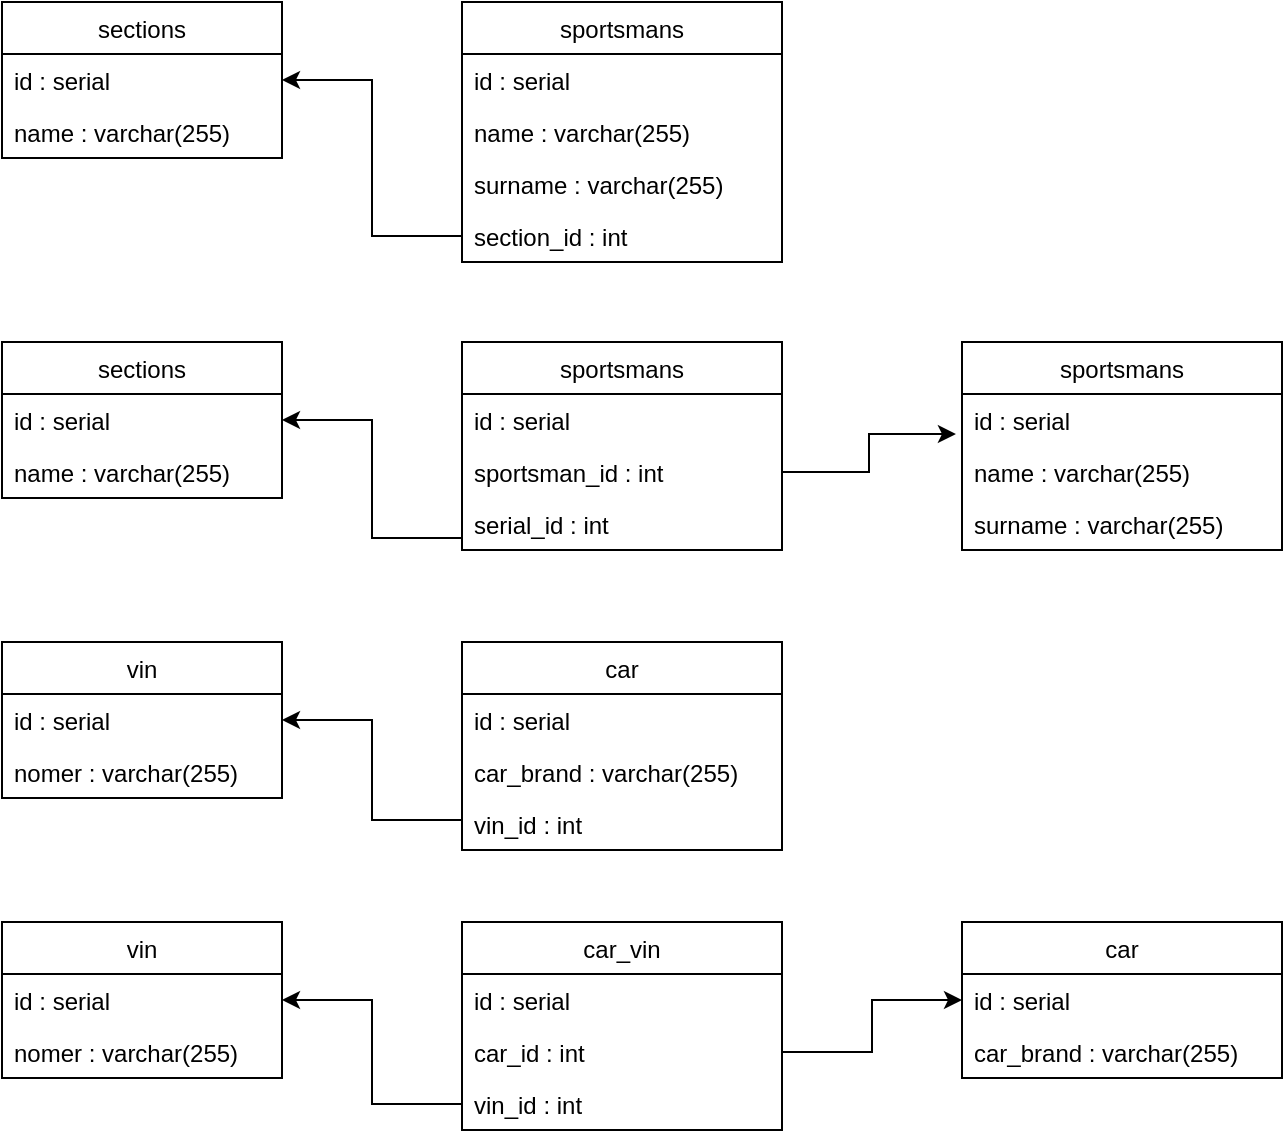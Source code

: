 <mxfile version="16.0.0" type="github">
  <diagram name="Page-1" id="e7e014a7-5840-1c2e-5031-d8a46d1fe8dd">
    <mxGraphModel dx="782" dy="706" grid="1" gridSize="10" guides="1" tooltips="1" connect="1" arrows="1" fold="1" page="1" pageScale="1" pageWidth="1169" pageHeight="826" background="none" math="0" shadow="0">
      <root>
        <mxCell id="0" />
        <mxCell id="1" parent="0" />
        <mxCell id="ljzxktGYWp5FWjYC9pLL-61" value="sportsmans" style="swimlane;fontStyle=0;childLayout=stackLayout;horizontal=1;startSize=26;fillColor=none;horizontalStack=0;resizeParent=1;resizeParentMax=0;resizeLast=0;collapsible=1;marginBottom=0;direction=east;" vertex="1" parent="1">
          <mxGeometry x="310" y="20" width="160" height="130" as="geometry" />
        </mxCell>
        <mxCell id="ljzxktGYWp5FWjYC9pLL-62" value="id : serial&#xa;" style="text;strokeColor=none;fillColor=none;align=left;verticalAlign=top;spacingLeft=4;spacingRight=4;overflow=hidden;rotatable=0;points=[[0,0.5],[1,0.5]];portConstraint=eastwest;" vertex="1" parent="ljzxktGYWp5FWjYC9pLL-61">
          <mxGeometry y="26" width="160" height="26" as="geometry" />
        </mxCell>
        <mxCell id="ljzxktGYWp5FWjYC9pLL-63" value="name : varchar(255)" style="text;strokeColor=none;fillColor=none;align=left;verticalAlign=top;spacingLeft=4;spacingRight=4;overflow=hidden;rotatable=0;points=[[0,0.5],[1,0.5]];portConstraint=eastwest;" vertex="1" parent="ljzxktGYWp5FWjYC9pLL-61">
          <mxGeometry y="52" width="160" height="26" as="geometry" />
        </mxCell>
        <mxCell id="ljzxktGYWp5FWjYC9pLL-64" value="surname : varchar(255)" style="text;strokeColor=none;fillColor=none;align=left;verticalAlign=top;spacingLeft=4;spacingRight=4;overflow=hidden;rotatable=0;points=[[0,0.5],[1,0.5]];portConstraint=eastwest;" vertex="1" parent="ljzxktGYWp5FWjYC9pLL-61">
          <mxGeometry y="78" width="160" height="26" as="geometry" />
        </mxCell>
        <mxCell id="ljzxktGYWp5FWjYC9pLL-69" value="section_id : int" style="text;strokeColor=none;fillColor=none;align=left;verticalAlign=top;spacingLeft=4;spacingRight=4;overflow=hidden;rotatable=0;points=[[0,0.5],[1,0.5]];portConstraint=eastwest;" vertex="1" parent="ljzxktGYWp5FWjYC9pLL-61">
          <mxGeometry y="104" width="160" height="26" as="geometry" />
        </mxCell>
        <mxCell id="ljzxktGYWp5FWjYC9pLL-70" value="sections" style="swimlane;fontStyle=0;childLayout=stackLayout;horizontal=1;startSize=26;fillColor=none;horizontalStack=0;resizeParent=1;resizeParentMax=0;resizeLast=0;collapsible=1;marginBottom=0;" vertex="1" parent="1">
          <mxGeometry x="80" y="20" width="140" height="78" as="geometry" />
        </mxCell>
        <mxCell id="ljzxktGYWp5FWjYC9pLL-71" value="id : serial&#xa;" style="text;strokeColor=none;fillColor=none;align=left;verticalAlign=top;spacingLeft=4;spacingRight=4;overflow=hidden;rotatable=0;points=[[0,0.5],[1,0.5]];portConstraint=eastwest;" vertex="1" parent="ljzxktGYWp5FWjYC9pLL-70">
          <mxGeometry y="26" width="140" height="26" as="geometry" />
        </mxCell>
        <mxCell id="ljzxktGYWp5FWjYC9pLL-72" value="name : varchar(255)&#xa;" style="text;strokeColor=none;fillColor=none;align=left;verticalAlign=top;spacingLeft=4;spacingRight=4;overflow=hidden;rotatable=0;points=[[0,0.5],[1,0.5]];portConstraint=eastwest;" vertex="1" parent="ljzxktGYWp5FWjYC9pLL-70">
          <mxGeometry y="52" width="140" height="26" as="geometry" />
        </mxCell>
        <mxCell id="ljzxktGYWp5FWjYC9pLL-74" value="" style="edgeStyle=elbowEdgeStyle;elbow=horizontal;endArrow=classic;html=1;rounded=0;exitX=0;exitY=0.5;exitDx=0;exitDy=0;entryX=1;entryY=0.5;entryDx=0;entryDy=0;" edge="1" parent="1" source="ljzxktGYWp5FWjYC9pLL-69" target="ljzxktGYWp5FWjYC9pLL-71">
          <mxGeometry width="50" height="50" relative="1" as="geometry">
            <mxPoint x="380" y="390" as="sourcePoint" />
            <mxPoint x="430" y="340" as="targetPoint" />
          </mxGeometry>
        </mxCell>
        <mxCell id="ljzxktGYWp5FWjYC9pLL-75" value="sportsmans" style="swimlane;fontStyle=0;childLayout=stackLayout;horizontal=1;startSize=26;fillColor=none;horizontalStack=0;resizeParent=1;resizeParentMax=0;resizeLast=0;collapsible=1;marginBottom=0;direction=east;" vertex="1" parent="1">
          <mxGeometry x="560" y="190" width="160" height="104" as="geometry" />
        </mxCell>
        <mxCell id="ljzxktGYWp5FWjYC9pLL-76" value="id : serial&#xa;" style="text;strokeColor=none;fillColor=none;align=left;verticalAlign=top;spacingLeft=4;spacingRight=4;overflow=hidden;rotatable=0;points=[[0,0.5],[1,0.5]];portConstraint=eastwest;" vertex="1" parent="ljzxktGYWp5FWjYC9pLL-75">
          <mxGeometry y="26" width="160" height="26" as="geometry" />
        </mxCell>
        <mxCell id="ljzxktGYWp5FWjYC9pLL-77" value="name : varchar(255)" style="text;strokeColor=none;fillColor=none;align=left;verticalAlign=top;spacingLeft=4;spacingRight=4;overflow=hidden;rotatable=0;points=[[0,0.5],[1,0.5]];portConstraint=eastwest;" vertex="1" parent="ljzxktGYWp5FWjYC9pLL-75">
          <mxGeometry y="52" width="160" height="26" as="geometry" />
        </mxCell>
        <mxCell id="ljzxktGYWp5FWjYC9pLL-78" value="surname : varchar(255)" style="text;strokeColor=none;fillColor=none;align=left;verticalAlign=top;spacingLeft=4;spacingRight=4;overflow=hidden;rotatable=0;points=[[0,0.5],[1,0.5]];portConstraint=eastwest;" vertex="1" parent="ljzxktGYWp5FWjYC9pLL-75">
          <mxGeometry y="78" width="160" height="26" as="geometry" />
        </mxCell>
        <mxCell id="ljzxktGYWp5FWjYC9pLL-80" value="sections" style="swimlane;fontStyle=0;childLayout=stackLayout;horizontal=1;startSize=26;fillColor=none;horizontalStack=0;resizeParent=1;resizeParentMax=0;resizeLast=0;collapsible=1;marginBottom=0;" vertex="1" parent="1">
          <mxGeometry x="80" y="190" width="140" height="78" as="geometry" />
        </mxCell>
        <mxCell id="ljzxktGYWp5FWjYC9pLL-81" value="id : serial&#xa;" style="text;strokeColor=none;fillColor=none;align=left;verticalAlign=top;spacingLeft=4;spacingRight=4;overflow=hidden;rotatable=0;points=[[0,0.5],[1,0.5]];portConstraint=eastwest;" vertex="1" parent="ljzxktGYWp5FWjYC9pLL-80">
          <mxGeometry y="26" width="140" height="26" as="geometry" />
        </mxCell>
        <mxCell id="ljzxktGYWp5FWjYC9pLL-82" value="name : varchar(255)&#xa;" style="text;strokeColor=none;fillColor=none;align=left;verticalAlign=top;spacingLeft=4;spacingRight=4;overflow=hidden;rotatable=0;points=[[0,0.5],[1,0.5]];portConstraint=eastwest;" vertex="1" parent="ljzxktGYWp5FWjYC9pLL-80">
          <mxGeometry y="52" width="140" height="26" as="geometry" />
        </mxCell>
        <mxCell id="ljzxktGYWp5FWjYC9pLL-83" value="sportsmans" style="swimlane;fontStyle=0;childLayout=stackLayout;horizontal=1;startSize=26;fillColor=none;horizontalStack=0;resizeParent=1;resizeParentMax=0;resizeLast=0;collapsible=1;marginBottom=0;direction=east;" vertex="1" parent="1">
          <mxGeometry x="310" y="190" width="160" height="104" as="geometry" />
        </mxCell>
        <mxCell id="ljzxktGYWp5FWjYC9pLL-84" value="id : serial&#xa;" style="text;strokeColor=none;fillColor=none;align=left;verticalAlign=top;spacingLeft=4;spacingRight=4;overflow=hidden;rotatable=0;points=[[0,0.5],[1,0.5]];portConstraint=eastwest;" vertex="1" parent="ljzxktGYWp5FWjYC9pLL-83">
          <mxGeometry y="26" width="160" height="26" as="geometry" />
        </mxCell>
        <mxCell id="ljzxktGYWp5FWjYC9pLL-89" value="sportsman_id : int&#xa;" style="text;strokeColor=none;fillColor=none;align=left;verticalAlign=top;spacingLeft=4;spacingRight=4;overflow=hidden;rotatable=0;points=[[0,0.5],[1,0.5]];portConstraint=eastwest;" vertex="1" parent="ljzxktGYWp5FWjYC9pLL-83">
          <mxGeometry y="52" width="160" height="26" as="geometry" />
        </mxCell>
        <mxCell id="ljzxktGYWp5FWjYC9pLL-90" value="serial_id : int&#xa;" style="text;strokeColor=none;fillColor=none;align=left;verticalAlign=top;spacingLeft=4;spacingRight=4;overflow=hidden;rotatable=0;points=[[0,0.5],[1,0.5]];portConstraint=eastwest;" vertex="1" parent="ljzxktGYWp5FWjYC9pLL-83">
          <mxGeometry y="78" width="160" height="26" as="geometry" />
        </mxCell>
        <mxCell id="ljzxktGYWp5FWjYC9pLL-91" value="" style="edgeStyle=elbowEdgeStyle;elbow=horizontal;endArrow=classic;html=1;rounded=0;exitX=0;exitY=0.5;exitDx=0;exitDy=0;entryX=1;entryY=0.5;entryDx=0;entryDy=0;" edge="1" parent="1" target="ljzxktGYWp5FWjYC9pLL-81">
          <mxGeometry width="50" height="50" relative="1" as="geometry">
            <mxPoint x="310" y="288" as="sourcePoint" />
            <mxPoint x="220" y="210" as="targetPoint" />
          </mxGeometry>
        </mxCell>
        <mxCell id="ljzxktGYWp5FWjYC9pLL-92" value="" style="edgeStyle=elbowEdgeStyle;elbow=horizontal;endArrow=classic;html=1;rounded=0;exitX=1;exitY=0.5;exitDx=0;exitDy=0;entryX=-0.019;entryY=0.769;entryDx=0;entryDy=0;entryPerimeter=0;" edge="1" parent="1" source="ljzxktGYWp5FWjYC9pLL-89" target="ljzxktGYWp5FWjYC9pLL-76">
          <mxGeometry width="50" height="50" relative="1" as="geometry">
            <mxPoint x="430" y="157" as="sourcePoint" />
            <mxPoint x="340" y="79" as="targetPoint" />
          </mxGeometry>
        </mxCell>
        <mxCell id="ljzxktGYWp5FWjYC9pLL-93" value="car" style="swimlane;fontStyle=0;childLayout=stackLayout;horizontal=1;startSize=26;fillColor=none;horizontalStack=0;resizeParent=1;resizeParentMax=0;resizeLast=0;collapsible=1;marginBottom=0;direction=east;" vertex="1" parent="1">
          <mxGeometry x="310" y="340" width="160" height="104" as="geometry" />
        </mxCell>
        <mxCell id="ljzxktGYWp5FWjYC9pLL-94" value="id : serial&#xa;" style="text;strokeColor=none;fillColor=none;align=left;verticalAlign=top;spacingLeft=4;spacingRight=4;overflow=hidden;rotatable=0;points=[[0,0.5],[1,0.5]];portConstraint=eastwest;" vertex="1" parent="ljzxktGYWp5FWjYC9pLL-93">
          <mxGeometry y="26" width="160" height="26" as="geometry" />
        </mxCell>
        <mxCell id="ljzxktGYWp5FWjYC9pLL-95" value="car_brand : varchar(255)" style="text;strokeColor=none;fillColor=none;align=left;verticalAlign=top;spacingLeft=4;spacingRight=4;overflow=hidden;rotatable=0;points=[[0,0.5],[1,0.5]];portConstraint=eastwest;" vertex="1" parent="ljzxktGYWp5FWjYC9pLL-93">
          <mxGeometry y="52" width="160" height="26" as="geometry" />
        </mxCell>
        <mxCell id="ljzxktGYWp5FWjYC9pLL-96" value="vin_id : int" style="text;strokeColor=none;fillColor=none;align=left;verticalAlign=top;spacingLeft=4;spacingRight=4;overflow=hidden;rotatable=0;points=[[0,0.5],[1,0.5]];portConstraint=eastwest;" vertex="1" parent="ljzxktGYWp5FWjYC9pLL-93">
          <mxGeometry y="78" width="160" height="26" as="geometry" />
        </mxCell>
        <mxCell id="ljzxktGYWp5FWjYC9pLL-98" value="vin" style="swimlane;fontStyle=0;childLayout=stackLayout;horizontal=1;startSize=26;fillColor=none;horizontalStack=0;resizeParent=1;resizeParentMax=0;resizeLast=0;collapsible=1;marginBottom=0;" vertex="1" parent="1">
          <mxGeometry x="80" y="340" width="140" height="78" as="geometry" />
        </mxCell>
        <mxCell id="ljzxktGYWp5FWjYC9pLL-99" value="id : serial&#xa;" style="text;strokeColor=none;fillColor=none;align=left;verticalAlign=top;spacingLeft=4;spacingRight=4;overflow=hidden;rotatable=0;points=[[0,0.5],[1,0.5]];portConstraint=eastwest;" vertex="1" parent="ljzxktGYWp5FWjYC9pLL-98">
          <mxGeometry y="26" width="140" height="26" as="geometry" />
        </mxCell>
        <mxCell id="ljzxktGYWp5FWjYC9pLL-100" value="nomer : varchar(255)&#xa;" style="text;strokeColor=none;fillColor=none;align=left;verticalAlign=top;spacingLeft=4;spacingRight=4;overflow=hidden;rotatable=0;points=[[0,0.5],[1,0.5]];portConstraint=eastwest;" vertex="1" parent="ljzxktGYWp5FWjYC9pLL-98">
          <mxGeometry y="52" width="140" height="26" as="geometry" />
        </mxCell>
        <mxCell id="ljzxktGYWp5FWjYC9pLL-101" value="" style="edgeStyle=elbowEdgeStyle;elbow=horizontal;endArrow=classic;html=1;rounded=0;exitX=0;exitY=0.5;exitDx=0;exitDy=0;entryX=1;entryY=0.5;entryDx=0;entryDy=0;" edge="1" parent="1" target="ljzxktGYWp5FWjYC9pLL-99">
          <mxGeometry width="50" height="50" relative="1" as="geometry">
            <mxPoint x="310" y="429" as="sourcePoint" />
            <mxPoint x="200" y="370" as="targetPoint" />
          </mxGeometry>
        </mxCell>
        <mxCell id="ljzxktGYWp5FWjYC9pLL-102" value="car" style="swimlane;fontStyle=0;childLayout=stackLayout;horizontal=1;startSize=26;fillColor=none;horizontalStack=0;resizeParent=1;resizeParentMax=0;resizeLast=0;collapsible=1;marginBottom=0;direction=east;" vertex="1" parent="1">
          <mxGeometry x="560" y="480" width="160" height="78" as="geometry" />
        </mxCell>
        <mxCell id="ljzxktGYWp5FWjYC9pLL-103" value="id : serial&#xa;" style="text;strokeColor=none;fillColor=none;align=left;verticalAlign=top;spacingLeft=4;spacingRight=4;overflow=hidden;rotatable=0;points=[[0,0.5],[1,0.5]];portConstraint=eastwest;" vertex="1" parent="ljzxktGYWp5FWjYC9pLL-102">
          <mxGeometry y="26" width="160" height="26" as="geometry" />
        </mxCell>
        <mxCell id="ljzxktGYWp5FWjYC9pLL-104" value="car_brand : varchar(255)" style="text;strokeColor=none;fillColor=none;align=left;verticalAlign=top;spacingLeft=4;spacingRight=4;overflow=hidden;rotatable=0;points=[[0,0.5],[1,0.5]];portConstraint=eastwest;" vertex="1" parent="ljzxktGYWp5FWjYC9pLL-102">
          <mxGeometry y="52" width="160" height="26" as="geometry" />
        </mxCell>
        <mxCell id="ljzxktGYWp5FWjYC9pLL-106" value="vin" style="swimlane;fontStyle=0;childLayout=stackLayout;horizontal=1;startSize=26;fillColor=none;horizontalStack=0;resizeParent=1;resizeParentMax=0;resizeLast=0;collapsible=1;marginBottom=0;" vertex="1" parent="1">
          <mxGeometry x="80" y="480" width="140" height="78" as="geometry" />
        </mxCell>
        <mxCell id="ljzxktGYWp5FWjYC9pLL-107" value="id : serial&#xa;" style="text;strokeColor=none;fillColor=none;align=left;verticalAlign=top;spacingLeft=4;spacingRight=4;overflow=hidden;rotatable=0;points=[[0,0.5],[1,0.5]];portConstraint=eastwest;" vertex="1" parent="ljzxktGYWp5FWjYC9pLL-106">
          <mxGeometry y="26" width="140" height="26" as="geometry" />
        </mxCell>
        <mxCell id="ljzxktGYWp5FWjYC9pLL-108" value="nomer : varchar(255)&#xa;" style="text;strokeColor=none;fillColor=none;align=left;verticalAlign=top;spacingLeft=4;spacingRight=4;overflow=hidden;rotatable=0;points=[[0,0.5],[1,0.5]];portConstraint=eastwest;" vertex="1" parent="ljzxktGYWp5FWjYC9pLL-106">
          <mxGeometry y="52" width="140" height="26" as="geometry" />
        </mxCell>
        <mxCell id="ljzxktGYWp5FWjYC9pLL-109" value="car_vin" style="swimlane;fontStyle=0;childLayout=stackLayout;horizontal=1;startSize=26;fillColor=none;horizontalStack=0;resizeParent=1;resizeParentMax=0;resizeLast=0;collapsible=1;marginBottom=0;direction=east;" vertex="1" parent="1">
          <mxGeometry x="310" y="480" width="160" height="104" as="geometry" />
        </mxCell>
        <mxCell id="ljzxktGYWp5FWjYC9pLL-110" value="id : serial&#xa;" style="text;strokeColor=none;fillColor=none;align=left;verticalAlign=top;spacingLeft=4;spacingRight=4;overflow=hidden;rotatable=0;points=[[0,0.5],[1,0.5]];portConstraint=eastwest;" vertex="1" parent="ljzxktGYWp5FWjYC9pLL-109">
          <mxGeometry y="26" width="160" height="26" as="geometry" />
        </mxCell>
        <mxCell id="ljzxktGYWp5FWjYC9pLL-112" value="car_id : int" style="text;strokeColor=none;fillColor=none;align=left;verticalAlign=top;spacingLeft=4;spacingRight=4;overflow=hidden;rotatable=0;points=[[0,0.5],[1,0.5]];portConstraint=eastwest;" vertex="1" parent="ljzxktGYWp5FWjYC9pLL-109">
          <mxGeometry y="52" width="160" height="26" as="geometry" />
        </mxCell>
        <mxCell id="ljzxktGYWp5FWjYC9pLL-113" value="vin_id : int" style="text;strokeColor=none;fillColor=none;align=left;verticalAlign=top;spacingLeft=4;spacingRight=4;overflow=hidden;rotatable=0;points=[[0,0.5],[1,0.5]];portConstraint=eastwest;" vertex="1" parent="ljzxktGYWp5FWjYC9pLL-109">
          <mxGeometry y="78" width="160" height="26" as="geometry" />
        </mxCell>
        <mxCell id="ljzxktGYWp5FWjYC9pLL-114" value="" style="edgeStyle=elbowEdgeStyle;elbow=horizontal;endArrow=classic;html=1;rounded=0;exitX=1;exitY=0.5;exitDx=0;exitDy=0;entryX=0;entryY=0.5;entryDx=0;entryDy=0;" edge="1" parent="1" source="ljzxktGYWp5FWjYC9pLL-112" target="ljzxktGYWp5FWjYC9pLL-103">
          <mxGeometry width="50" height="50" relative="1" as="geometry">
            <mxPoint x="480" y="558" as="sourcePoint" />
            <mxPoint x="530" y="508" as="targetPoint" />
          </mxGeometry>
        </mxCell>
        <mxCell id="ljzxktGYWp5FWjYC9pLL-115" value="" style="edgeStyle=elbowEdgeStyle;elbow=horizontal;endArrow=classic;html=1;rounded=0;exitX=0;exitY=0.5;exitDx=0;exitDy=0;entryX=1;entryY=0.5;entryDx=0;entryDy=0;" edge="1" parent="1" source="ljzxktGYWp5FWjYC9pLL-113" target="ljzxktGYWp5FWjYC9pLL-107">
          <mxGeometry width="50" height="50" relative="1" as="geometry">
            <mxPoint x="380" y="390" as="sourcePoint" />
            <mxPoint x="430" y="340" as="targetPoint" />
          </mxGeometry>
        </mxCell>
      </root>
    </mxGraphModel>
  </diagram>
</mxfile>
